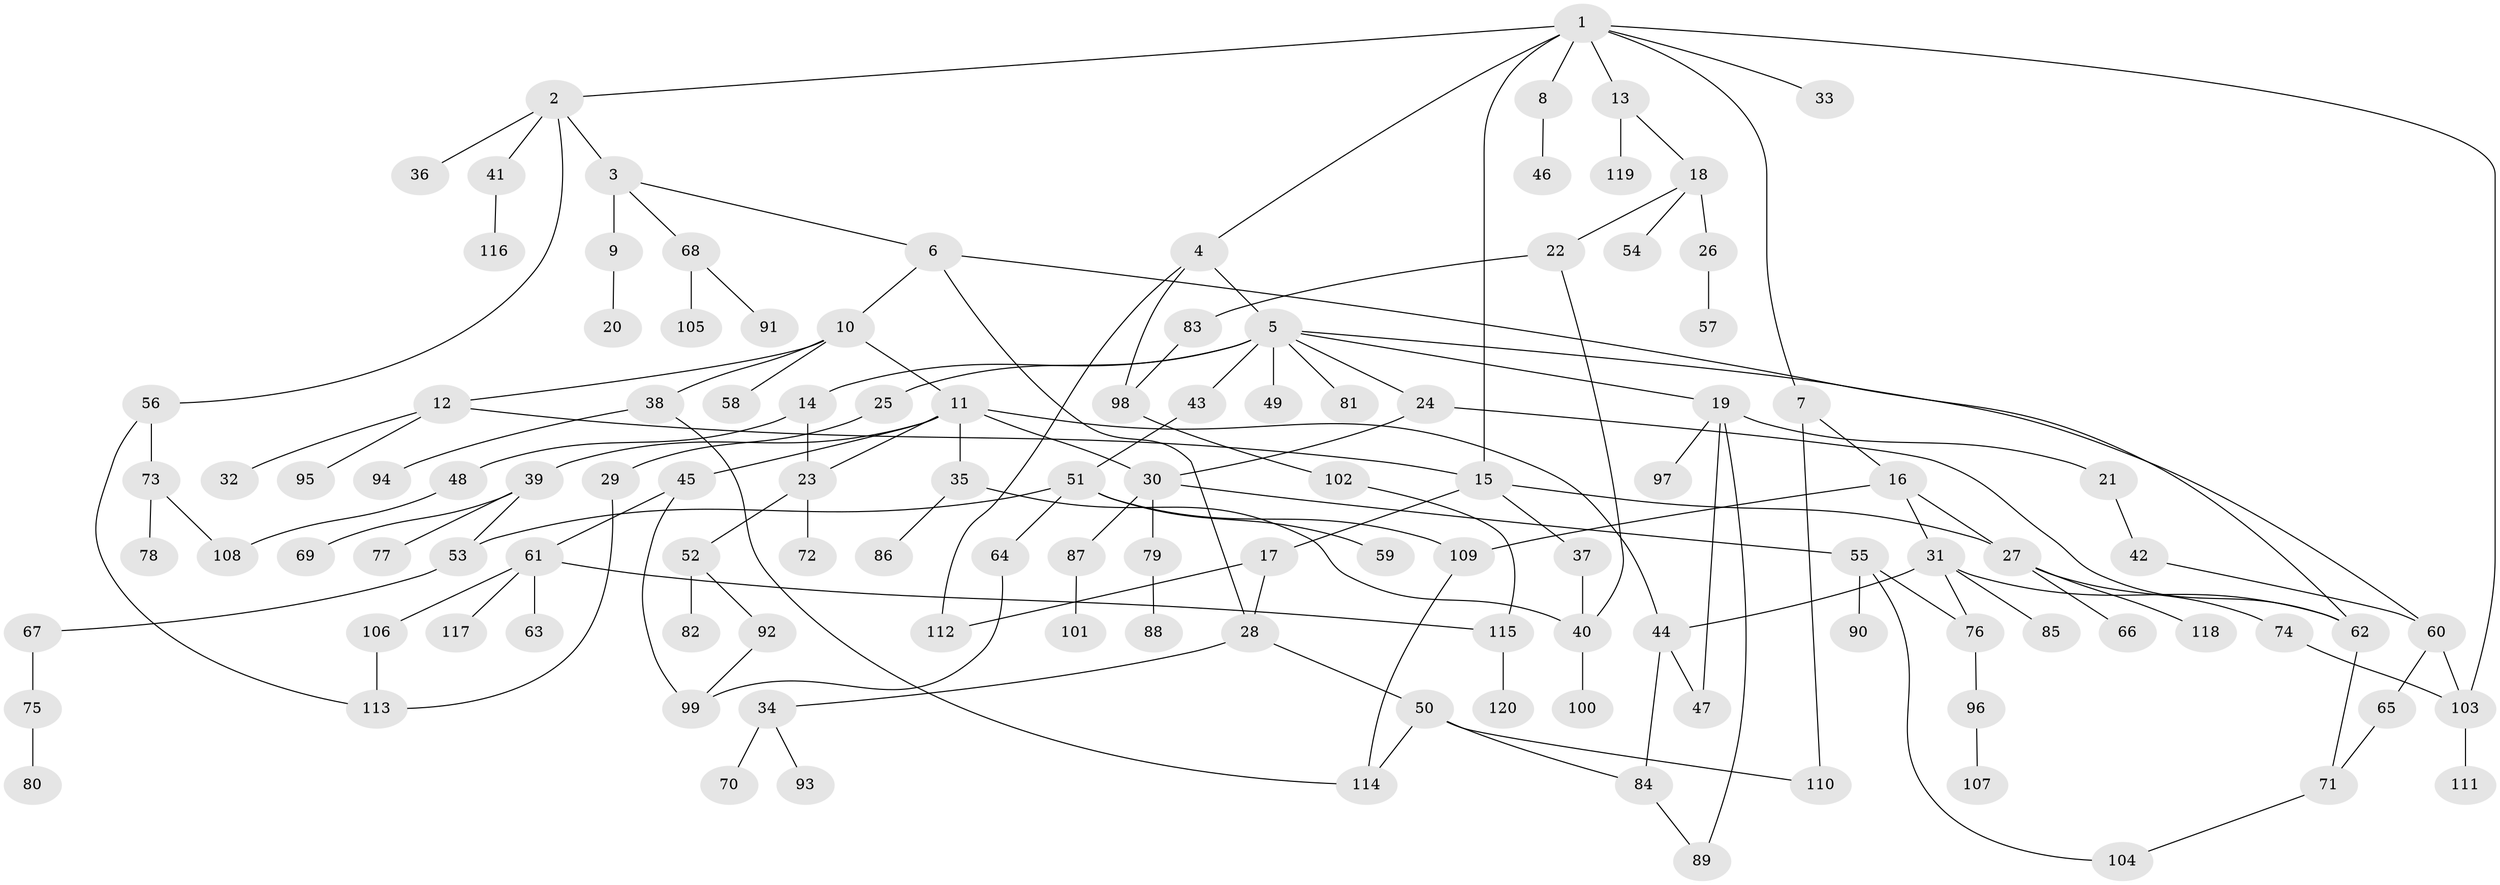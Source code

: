 // Generated by graph-tools (version 1.1) at 2025/00/03/09/25 03:00:56]
// undirected, 120 vertices, 151 edges
graph export_dot {
graph [start="1"]
  node [color=gray90,style=filled];
  1;
  2;
  3;
  4;
  5;
  6;
  7;
  8;
  9;
  10;
  11;
  12;
  13;
  14;
  15;
  16;
  17;
  18;
  19;
  20;
  21;
  22;
  23;
  24;
  25;
  26;
  27;
  28;
  29;
  30;
  31;
  32;
  33;
  34;
  35;
  36;
  37;
  38;
  39;
  40;
  41;
  42;
  43;
  44;
  45;
  46;
  47;
  48;
  49;
  50;
  51;
  52;
  53;
  54;
  55;
  56;
  57;
  58;
  59;
  60;
  61;
  62;
  63;
  64;
  65;
  66;
  67;
  68;
  69;
  70;
  71;
  72;
  73;
  74;
  75;
  76;
  77;
  78;
  79;
  80;
  81;
  82;
  83;
  84;
  85;
  86;
  87;
  88;
  89;
  90;
  91;
  92;
  93;
  94;
  95;
  96;
  97;
  98;
  99;
  100;
  101;
  102;
  103;
  104;
  105;
  106;
  107;
  108;
  109;
  110;
  111;
  112;
  113;
  114;
  115;
  116;
  117;
  118;
  119;
  120;
  1 -- 2;
  1 -- 4;
  1 -- 7;
  1 -- 8;
  1 -- 13;
  1 -- 15;
  1 -- 33;
  1 -- 103;
  2 -- 3;
  2 -- 36;
  2 -- 41;
  2 -- 56;
  3 -- 6;
  3 -- 9;
  3 -- 68;
  4 -- 5;
  4 -- 112;
  4 -- 98;
  5 -- 14;
  5 -- 19;
  5 -- 24;
  5 -- 25;
  5 -- 43;
  5 -- 49;
  5 -- 81;
  5 -- 60;
  6 -- 10;
  6 -- 28;
  6 -- 62;
  7 -- 16;
  7 -- 110;
  8 -- 46;
  9 -- 20;
  10 -- 11;
  10 -- 12;
  10 -- 38;
  10 -- 58;
  11 -- 23;
  11 -- 30;
  11 -- 35;
  11 -- 39;
  11 -- 45;
  11 -- 44;
  12 -- 32;
  12 -- 95;
  12 -- 15;
  13 -- 18;
  13 -- 119;
  14 -- 48;
  14 -- 23;
  15 -- 17;
  15 -- 27;
  15 -- 37;
  16 -- 31;
  16 -- 109;
  16 -- 27;
  17 -- 28;
  17 -- 112;
  18 -- 22;
  18 -- 26;
  18 -- 54;
  19 -- 21;
  19 -- 89;
  19 -- 97;
  19 -- 47;
  21 -- 42;
  22 -- 83;
  22 -- 40;
  23 -- 52;
  23 -- 72;
  24 -- 30;
  24 -- 62;
  25 -- 29;
  26 -- 57;
  27 -- 66;
  27 -- 74;
  27 -- 118;
  28 -- 34;
  28 -- 50;
  29 -- 113;
  30 -- 55;
  30 -- 79;
  30 -- 87;
  31 -- 44;
  31 -- 62;
  31 -- 85;
  31 -- 76;
  34 -- 70;
  34 -- 93;
  35 -- 40;
  35 -- 86;
  37 -- 40;
  38 -- 94;
  38 -- 114;
  39 -- 69;
  39 -- 77;
  39 -- 53;
  40 -- 100;
  41 -- 116;
  42 -- 60;
  43 -- 51;
  44 -- 47;
  44 -- 84;
  45 -- 61;
  45 -- 99;
  48 -- 108;
  50 -- 110;
  50 -- 114;
  50 -- 84;
  51 -- 53;
  51 -- 59;
  51 -- 64;
  51 -- 109;
  52 -- 82;
  52 -- 92;
  53 -- 67;
  55 -- 76;
  55 -- 90;
  55 -- 104;
  56 -- 73;
  56 -- 113;
  60 -- 65;
  60 -- 103;
  61 -- 63;
  61 -- 106;
  61 -- 115;
  61 -- 117;
  62 -- 71;
  64 -- 99;
  65 -- 71;
  67 -- 75;
  68 -- 91;
  68 -- 105;
  71 -- 104;
  73 -- 78;
  73 -- 108;
  74 -- 103;
  75 -- 80;
  76 -- 96;
  79 -- 88;
  83 -- 98;
  84 -- 89;
  87 -- 101;
  92 -- 99;
  96 -- 107;
  98 -- 102;
  102 -- 115;
  103 -- 111;
  106 -- 113;
  109 -- 114;
  115 -- 120;
}
